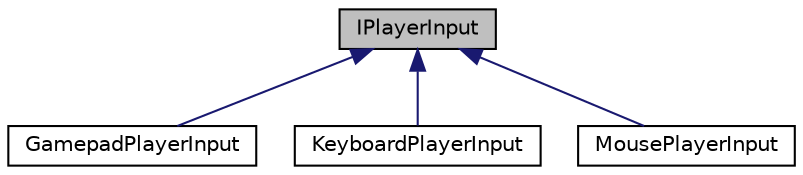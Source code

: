 digraph "IPlayerInput"
{
 // LATEX_PDF_SIZE
  edge [fontname="Helvetica",fontsize="10",labelfontname="Helvetica",labelfontsize="10"];
  node [fontname="Helvetica",fontsize="10",shape=record];
  Node1 [label="IPlayerInput",height=0.2,width=0.4,color="black", fillcolor="grey75", style="filled", fontcolor="black",tooltip=" "];
  Node1 -> Node2 [dir="back",color="midnightblue",fontsize="10",style="solid",fontname="Helvetica"];
  Node2 [label="GamepadPlayerInput",height=0.2,width=0.4,color="black", fillcolor="white", style="filled",URL="$class_gamepad_player_input.html",tooltip=" "];
  Node1 -> Node3 [dir="back",color="midnightblue",fontsize="10",style="solid",fontname="Helvetica"];
  Node3 [label="KeyboardPlayerInput",height=0.2,width=0.4,color="black", fillcolor="white", style="filled",URL="$class_keyboard_player_input.html",tooltip=" "];
  Node1 -> Node4 [dir="back",color="midnightblue",fontsize="10",style="solid",fontname="Helvetica"];
  Node4 [label="MousePlayerInput",height=0.2,width=0.4,color="black", fillcolor="white", style="filled",URL="$class_mouse_player_input.html",tooltip=" "];
}
